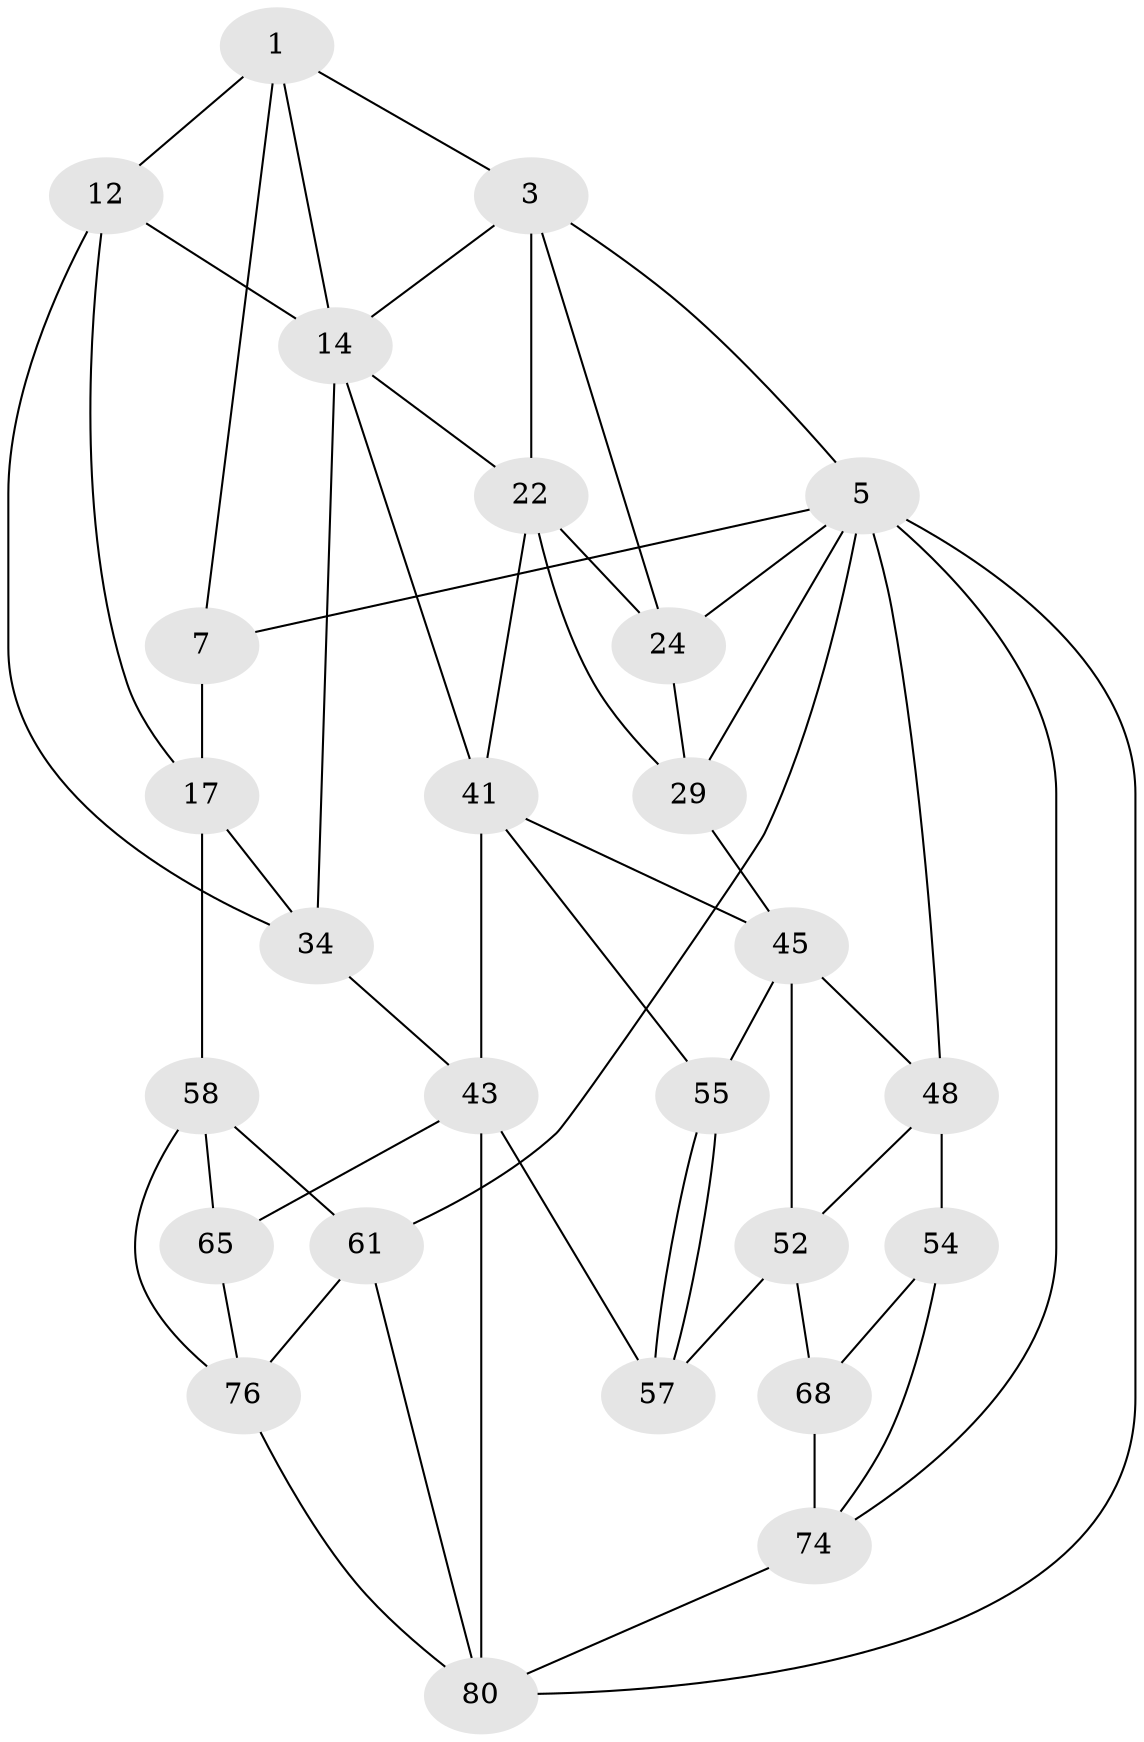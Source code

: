 // original degree distribution, {3: 0.045454545454545456, 4: 0.19318181818181818, 5: 0.5454545454545454, 6: 0.2159090909090909}
// Generated by graph-tools (version 1.1) at 2025/21/03/04/25 18:21:25]
// undirected, 26 vertices, 56 edges
graph export_dot {
graph [start="1"]
  node [color=gray90,style=filled];
  1 [pos="+0.24715166422110252+0",super="+8+2"];
  3 [pos="+0.8099645724218066+0",super="+4+13"];
  5 [pos="+1+0",super="+6+35+78"];
  7 [pos="+0.21461311783310918+0",super="+9"];
  12 [pos="+0.1933846298872602+0.23090835073005692",super="+16"];
  14 [pos="+0.5369736172043865+0.11912201536380516",super="+19"];
  17 [pos="+0.11441394062489758+0.3543525637121839",super="+39+18"];
  22 [pos="+0.657644141681826+0.1600087098202699",super="+26+23"];
  24 [pos="+0.9268694648125805+0.281063566444742",super="+25"];
  29 [pos="+0.796328138558987+0.30686840947270855",super="+30"];
  34 [pos="+0.3560401991728483+0.3705805183734732",super="+38"];
  41 [pos="+0.5817508067268515+0.5057178006723924",super="+42"];
  43 [pos="+0.3679591278307234+0.5589519018660712",super="+63"];
  45 [pos="+0.740578804832515+0.49850563069454645",super="+46"];
  48 [pos="+0.7709402483991457+0.5103855822376064",super="+49+50"];
  52 [pos="+0.7541869765056922+0.6494553481435587",super="+53"];
  54 [pos="+1+0.763766425682946",super="+67"];
  55 [pos="+0.3882967083385988+0.5632545758767548"];
  57 [pos="+0.4693397466102169+0.6999625955346415"];
  58 [pos="+0.130240584855022+0.6442323857088496",super="+59"];
  61 [pos="+0+1",super="+83+62"];
  65 [pos="+0.2915390468123291+0.8111471551844017",super="+66"];
  68 [pos="+0.7601644828073323+0.7060306310922405",super="+69+72"];
  74 [pos="+1+0.9884110104167901",super="+75"];
  76 [pos="+0.10586420695133231+0.7402873707888505",super="+77+82"];
  80 [pos="+0.5681739142948812+0.9237771942244728",super="+81"];
  1 -- 12 [weight=2];
  1 -- 3;
  1 -- 14 [weight=2];
  1 -- 7;
  3 -- 24;
  3 -- 5;
  3 -- 14;
  3 -- 22;
  5 -- 7 [weight=2];
  5 -- 24;
  5 -- 29;
  5 -- 48 [weight=2];
  5 -- 80 [weight=2];
  5 -- 74;
  5 -- 61 [weight=2];
  7 -- 17;
  12 -- 17;
  12 -- 34;
  12 -- 14;
  14 -- 34;
  14 -- 22;
  14 -- 41;
  17 -- 58 [weight=2];
  17 -- 34;
  22 -- 41;
  22 -- 29;
  22 -- 24;
  24 -- 29;
  29 -- 45;
  34 -- 43;
  41 -- 43;
  41 -- 55;
  41 -- 45;
  43 -- 65;
  43 -- 57;
  43 -- 80 [weight=2];
  45 -- 48;
  45 -- 52;
  45 -- 55;
  48 -- 52;
  48 -- 54 [weight=2];
  52 -- 68 [weight=2];
  52 -- 57;
  54 -- 74;
  54 -- 68;
  55 -- 57;
  55 -- 57;
  58 -- 65;
  58 -- 76;
  58 -- 61;
  61 -- 76 [weight=2];
  61 -- 80;
  65 -- 76 [weight=2];
  68 -- 74 [weight=2];
  74 -- 80;
  76 -- 80;
}
